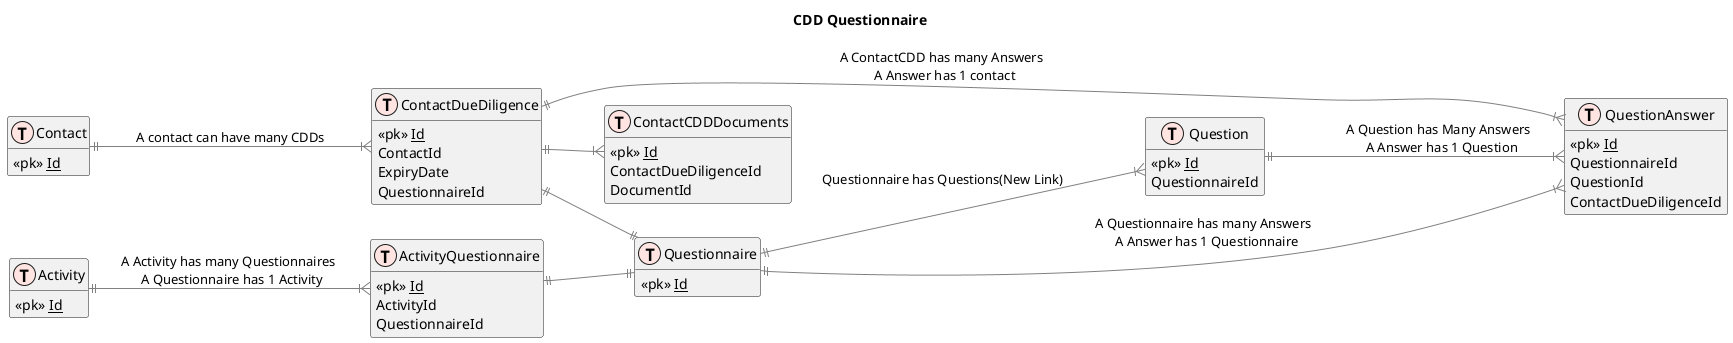 @startuml

title CDD Questionnaire 

left to right direction

!define table(x) class x << (T,mistyrose) >>   
!define view(x) class x << (V,lightblue) >>   
!define table(x) class x << (T,mistyrose) >>  
!define tr(x) class x << (R,red) >>  
!define tf(x) class x << (F,darkorange) >>   
!define af(x) class x << (F,white) >>   
!define fn(x) class x << (F,plum) >>   
!define fs(x) class x << (F,tan) >>   
!define ft(x) class x << (F,wheat) >>   
!define if(x) class x << (F,gaisboro) >>   
!define p(x) class x << (P,indianred) >>   
!define pc(x) class x << (P,lemonshiffon) >>   
!define x(x) class x << (P,linen) >>     
!define primary_key(x) <<pk>> <u>x</u>
!define foreign_key(x) <<fk>> <b>x</b>
!define link( k, y) k }--||  y
hide methods   
hide stereotypes  
skinparam classarrowcolor gray  


table(Contact)
{
    primary_key(Id)
}

table( Activity)
{
    primary_key(Id)
}

table( ActivityQuestionnaire)
{
    primary_key(Id)
    ActivityId
    QuestionnaireId
}

table(ContactDueDiligence)
{
    primary_key(Id)
    ContactId
    ExpiryDate
    QuestionnaireId
}

table(ContactCDDDocuments)
{
    primary_key(Id)
    ContactDueDiligenceId
    DocumentId
}

table( Questionnaire)
{
    primary_key(Id)
}

table( Question)
{
    primary_key(Id)
    QuestionnaireId
}

table( QuestionAnswer)
{
    primary_key(Id)
    QuestionnaireId 
    QuestionId
    ContactDueDiligenceId
}

Contact ||--|{ ContactDueDiligence : A contact can have many CDDs

ContactDueDiligence ||--|| Questionnaire 
ContactDueDiligence ||--|{ ContactCDDDocuments
ContactDueDiligence ||--|{ QuestionAnswer : A ContactCDD has many Answers \n A Answer has 1 contact


Activity ||--|{ ActivityQuestionnaire : A Activity has many Questionnaires \n A Questionnaire has 1 Activity
ActivityQuestionnaire ||--|| Questionnaire

Questionnaire ||--|{ Question : Questionnaire has Questions(New Link)
Questionnaire ||--|{ QuestionAnswer : A Questionnaire has many Answers \n A Answer has 1 Questionnaire
Question ||--|{ QuestionAnswer : A Question has Many Answers \n A Answer has 1 Question

@enduml